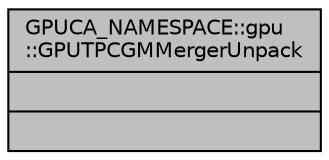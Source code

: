 digraph "GPUCA_NAMESPACE::gpu::GPUTPCGMMergerUnpack"
{
 // INTERACTIVE_SVG=YES
  bgcolor="transparent";
  edge [fontname="Helvetica",fontsize="10",labelfontname="Helvetica",labelfontsize="10"];
  node [fontname="Helvetica",fontsize="10",shape=record];
  Node1 [label="{GPUCA_NAMESPACE::gpu\l::GPUTPCGMMergerUnpack\n||}",height=0.2,width=0.4,color="black", fillcolor="grey75", style="filled", fontcolor="black"];
}
